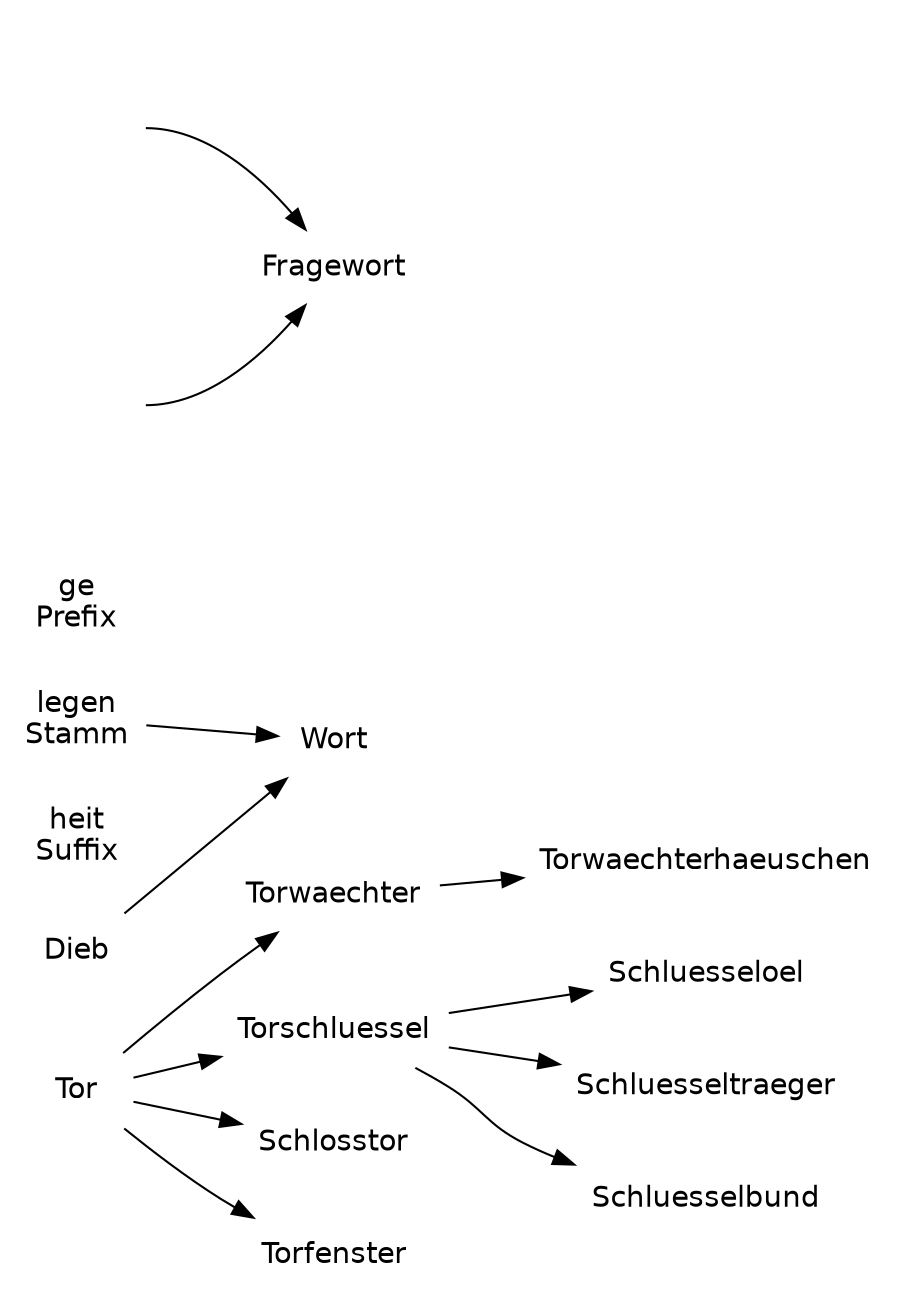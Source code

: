 digraph "g" {
	graph [
		concentrate="true" /* Edges are merged and have common endpoints*/
		charset=latin1
		fontsize = "14"
		fontname = "Helvetica"
		fontcolor = "black"
		color = "black"
		rankdir="LR"
		ratio="compress"
	]
	
	node [
		fontsize = "14"
		fontname = "Helvetica"
		fontcolor = "black"
		shape = "plaintext"
		color = "black"
		
	]
	edge [
		fontsize = "14"
		fontname = "Times-Roman"
		fontcolor = "black"
		color = "black"
		
		
		
	]
	
	
	
	
	/*generation*/
	Torwaechter [label="Torwaechter"];
	Torschluessel [label="Torschluessel"];
	Schluesseloel [label="Schluesseloel"];
	Schluesseltraeger [label="Schluesseltraeger"];
	Tor -> Schlosstor ;
	Tor -> Torfenster;
	Tor -> Torschluessel ;
	Tor -> Torwaechter;
	Torschluessel -> Schluesselbund;
	Torschluessel -> Schluesseltraeger;
	Torschluessel -> Schluesseloel;
	Torwaechter -> Torwaechterhaeuschen;
	
	
	/*Derivation with plaintext*/
	Prefix[label="ge\nPrefix"];
	Stem[label="legen\nStamm"];
	Suffix[label="heit\nSuffix"];
	Prefix->Wort[style="invis"];
	Stem->Wort;
	Suffix->Wort[style="invis"];
	Dieb -> Wort;
	
	
	/* mit records und node ports*/
	creation[shape="record",label="<f0>ge\nPrefix|<f1>legen\nStamm|<f2>heit\nSuffix", style="invis"]
	creation1[shape="record",label="<f0>ge\nPrefix|<f1>Dieb\nStamm|<f2>heit\nSuffix", style="invis"]
	"creation":f1 -> Fragewort
	"creation1":f1 ->Fragewort
	
}
